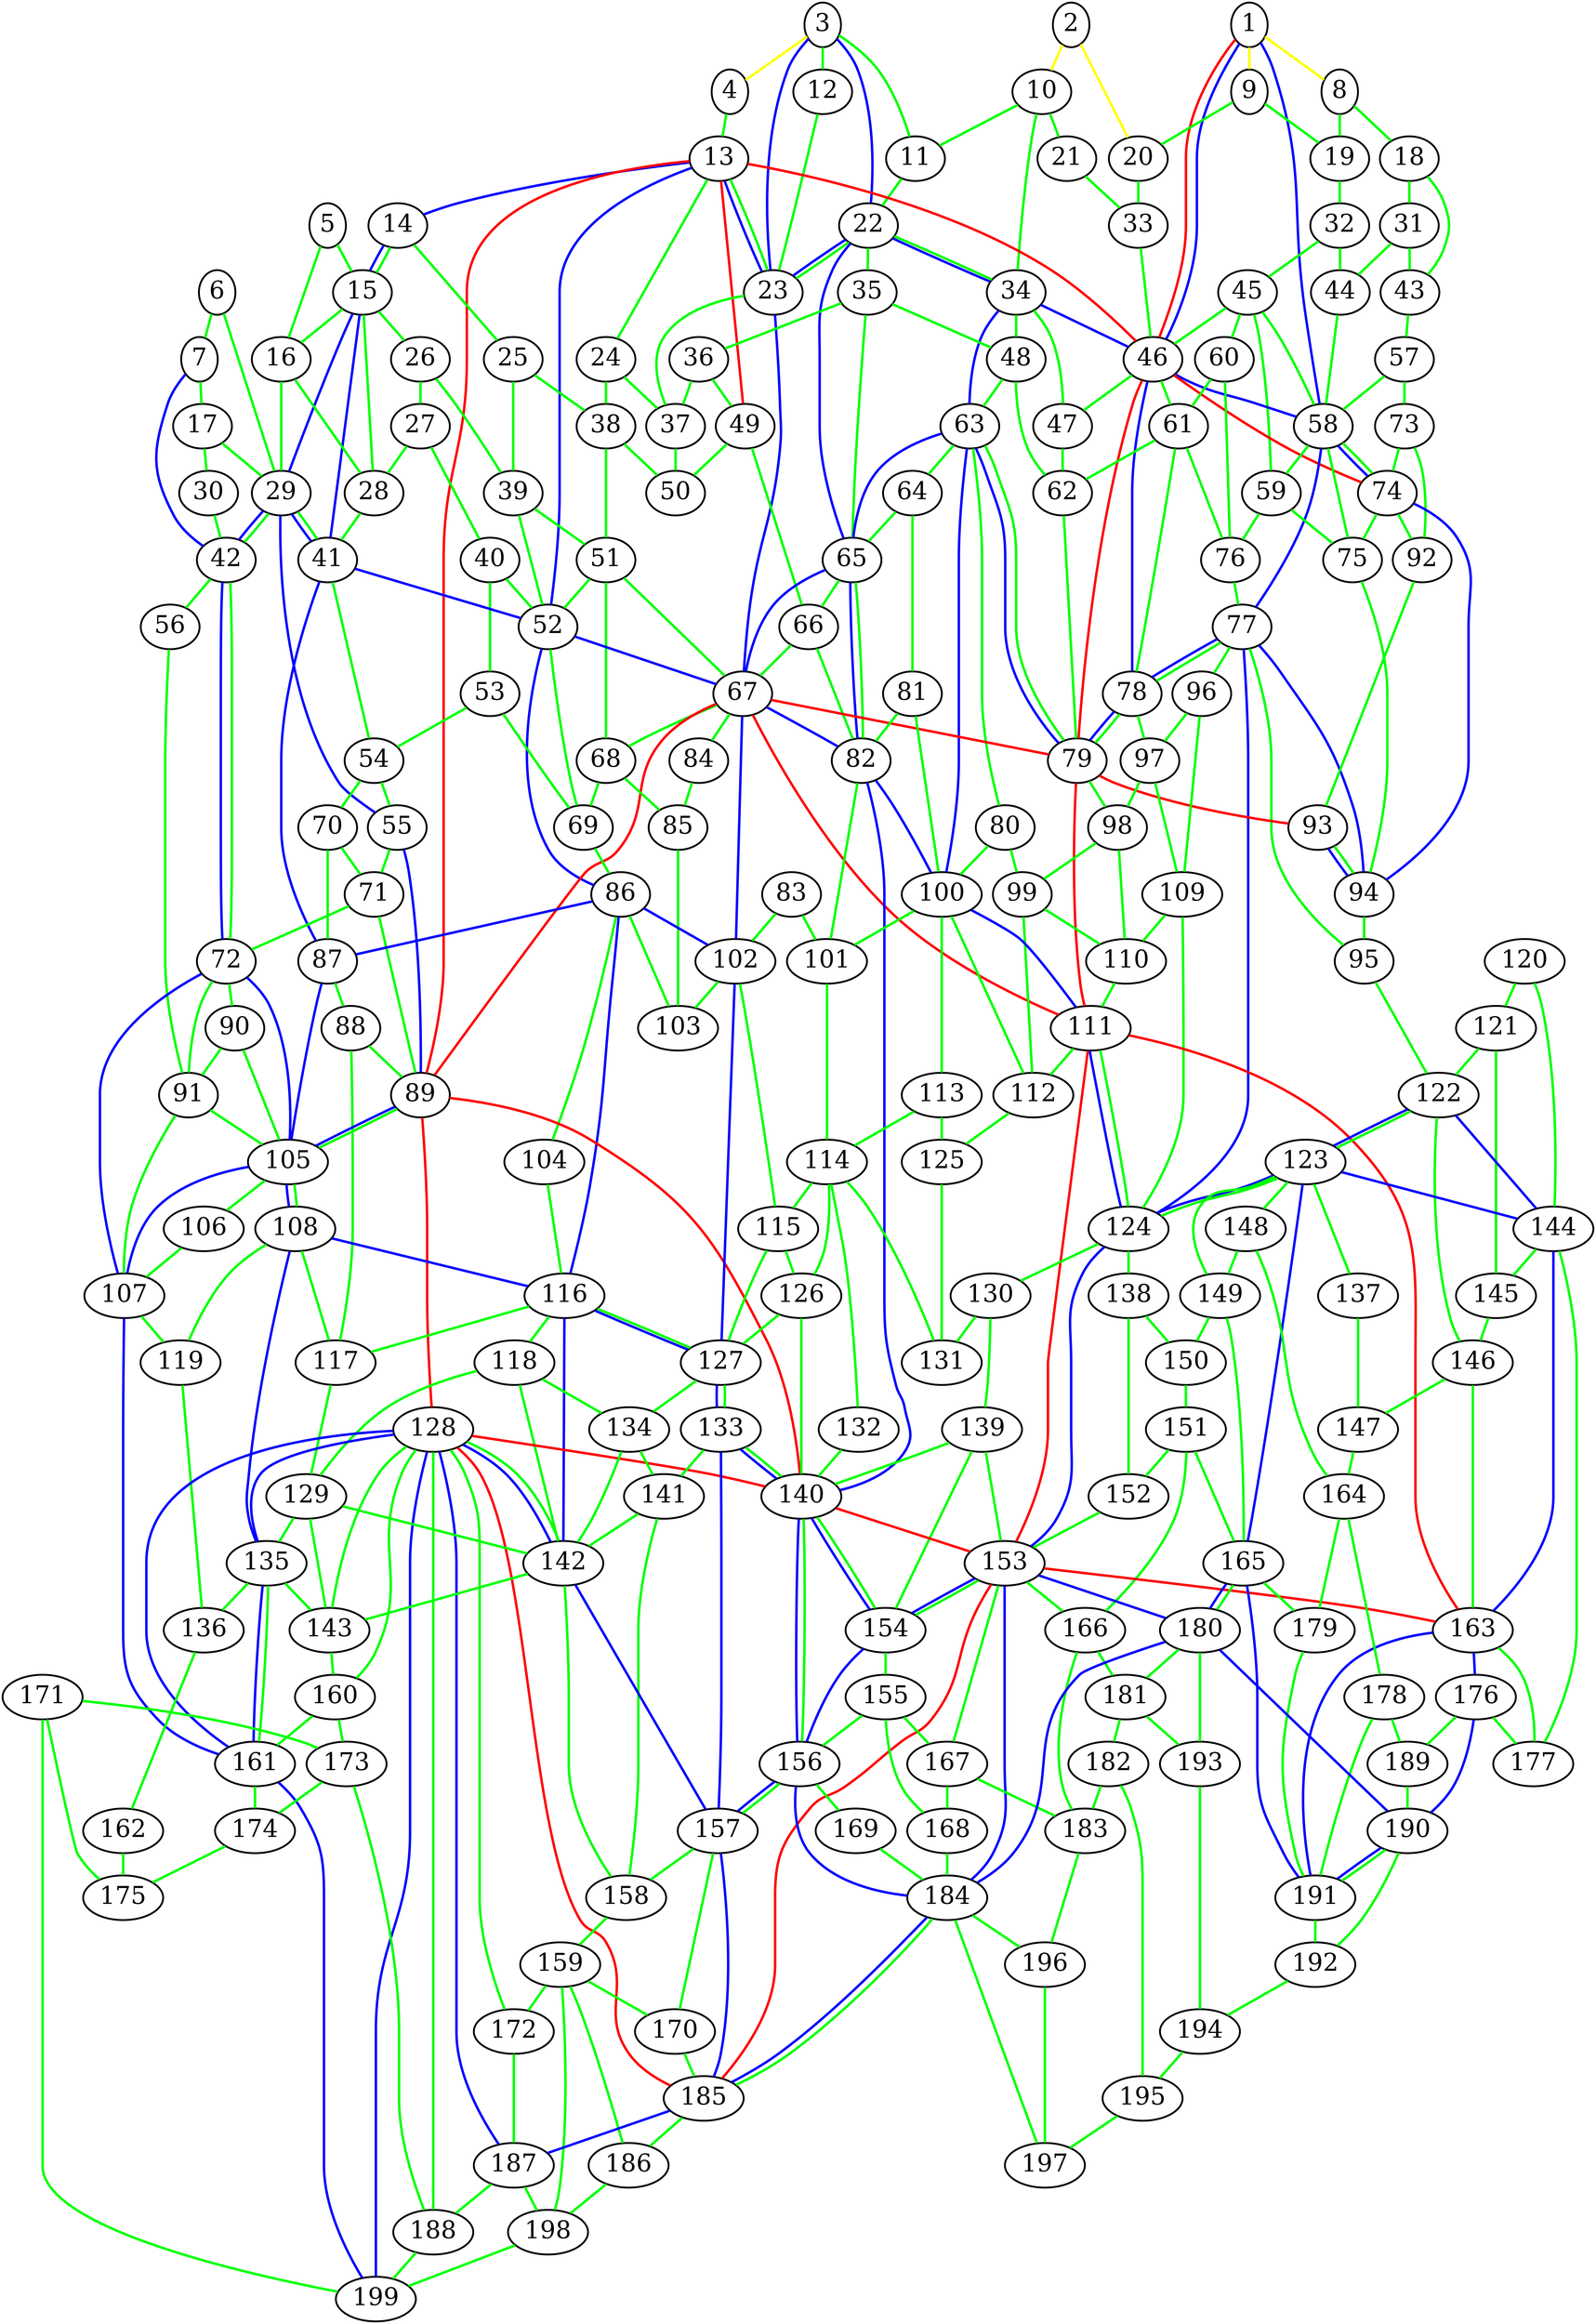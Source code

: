 graph london_graph {
1 [fontsize=40, penwidth=3];
2 [fontsize=40, penwidth=3];
3 [fontsize=40, penwidth=3];
4 [fontsize=40, penwidth=3];
5 [fontsize=40, penwidth=3];
6 [fontsize=40, penwidth=3];
7 [fontsize=40, penwidth=3];
8 [fontsize=40, penwidth=3];
9 [fontsize=40, penwidth=3];
10 [fontsize=40, penwidth=3];
11 [fontsize=40, penwidth=3];
12 [fontsize=40, penwidth=3];
13 [fontsize=40, penwidth=3];
14 [fontsize=40, penwidth=3];
15 [fontsize=40, penwidth=3];
16 [fontsize=40, penwidth=3];
17 [fontsize=40, penwidth=3];
18 [fontsize=40, penwidth=3];
19 [fontsize=40, penwidth=3];
20 [fontsize=40, penwidth=3];
21 [fontsize=40, penwidth=3];
22 [fontsize=40, penwidth=3];
23 [fontsize=40, penwidth=3];
24 [fontsize=40, penwidth=3];
25 [fontsize=40, penwidth=3];
26 [fontsize=40, penwidth=3];
27 [fontsize=40, penwidth=3];
28 [fontsize=40, penwidth=3];
29 [fontsize=40, penwidth=3];
30 [fontsize=40, penwidth=3];
31 [fontsize=40, penwidth=3];
32 [fontsize=40, penwidth=3];
33 [fontsize=40, penwidth=3];
34 [fontsize=40, penwidth=3];
35 [fontsize=40, penwidth=3];
36 [fontsize=40, penwidth=3];
37 [fontsize=40, penwidth=3];
38 [fontsize=40, penwidth=3];
39 [fontsize=40, penwidth=3];
40 [fontsize=40, penwidth=3];
41 [fontsize=40, penwidth=3];
42 [fontsize=40, penwidth=3];
43 [fontsize=40, penwidth=3];
44 [fontsize=40, penwidth=3];
45 [fontsize=40, penwidth=3];
46 [fontsize=40, penwidth=3];
47 [fontsize=40, penwidth=3];
48 [fontsize=40, penwidth=3];
49 [fontsize=40, penwidth=3];
50 [fontsize=40, penwidth=3];
51 [fontsize=40, penwidth=3];
52 [fontsize=40, penwidth=3];
53 [fontsize=40, penwidth=3];
54 [fontsize=40, penwidth=3];
55 [fontsize=40, penwidth=3];
56 [fontsize=40, penwidth=3];
57 [fontsize=40, penwidth=3];
58 [fontsize=40, penwidth=3];
59 [fontsize=40, penwidth=3];
60 [fontsize=40, penwidth=3];
61 [fontsize=40, penwidth=3];
62 [fontsize=40, penwidth=3];
63 [fontsize=40, penwidth=3];
64 [fontsize=40, penwidth=3];
65 [fontsize=40, penwidth=3];
66 [fontsize=40, penwidth=3];
67 [fontsize=40, penwidth=3];
68 [fontsize=40, penwidth=3];
69 [fontsize=40, penwidth=3];
70 [fontsize=40, penwidth=3];
71 [fontsize=40, penwidth=3];
72 [fontsize=40, penwidth=3];
73 [fontsize=40, penwidth=3];
74 [fontsize=40, penwidth=3];
75 [fontsize=40, penwidth=3];
76 [fontsize=40, penwidth=3];
77 [fontsize=40, penwidth=3];
78 [fontsize=40, penwidth=3];
79 [fontsize=40, penwidth=3];
80 [fontsize=40, penwidth=3];
81 [fontsize=40, penwidth=3];
82 [fontsize=40, penwidth=3];
83 [fontsize=40, penwidth=3];
84 [fontsize=40, penwidth=3];
85 [fontsize=40, penwidth=3];
86 [fontsize=40, penwidth=3];
87 [fontsize=40, penwidth=3];
88 [fontsize=40, penwidth=3];
89 [fontsize=40, penwidth=3];
90 [fontsize=40, penwidth=3];
91 [fontsize=40, penwidth=3];
92 [fontsize=40, penwidth=3];
93 [fontsize=40, penwidth=3];
94 [fontsize=40, penwidth=3];
95 [fontsize=40, penwidth=3];
96 [fontsize=40, penwidth=3];
97 [fontsize=40, penwidth=3];
98 [fontsize=40, penwidth=3];
99 [fontsize=40, penwidth=3];
100 [fontsize=40, penwidth=3];
101 [fontsize=40, penwidth=3];
102 [fontsize=40, penwidth=3];
103 [fontsize=40, penwidth=3];
104 [fontsize=40, penwidth=3];
105 [fontsize=40, penwidth=3];
106 [fontsize=40, penwidth=3];
107 [fontsize=40, penwidth=3];
108 [fontsize=40, penwidth=3];
109 [fontsize=40, penwidth=3];
110 [fontsize=40, penwidth=3];
111 [fontsize=40, penwidth=3];
112 [fontsize=40, penwidth=3];
113 [fontsize=40, penwidth=3];
114 [fontsize=40, penwidth=3];
115 [fontsize=40, penwidth=3];
116 [fontsize=40, penwidth=3];
117 [fontsize=40, penwidth=3];
118 [fontsize=40, penwidth=3];
119 [fontsize=40, penwidth=3];
120 [fontsize=40, penwidth=3];
121 [fontsize=40, penwidth=3];
122 [fontsize=40, penwidth=3];
123 [fontsize=40, penwidth=3];
124 [fontsize=40, penwidth=3];
125 [fontsize=40, penwidth=3];
126 [fontsize=40, penwidth=3];
127 [fontsize=40, penwidth=3];
128 [fontsize=40, penwidth=3];
129 [fontsize=40, penwidth=3];
130 [fontsize=40, penwidth=3];
131 [fontsize=40, penwidth=3];
132 [fontsize=40, penwidth=3];
133 [fontsize=40, penwidth=3];
134 [fontsize=40, penwidth=3];
135 [fontsize=40, penwidth=3];
136 [fontsize=40, penwidth=3];
137 [fontsize=40, penwidth=3];
138 [fontsize=40, penwidth=3];
139 [fontsize=40, penwidth=3];
140 [fontsize=40, penwidth=3];
141 [fontsize=40, penwidth=3];
142 [fontsize=40, penwidth=3];
143 [fontsize=40, penwidth=3];
144 [fontsize=40, penwidth=3];
145 [fontsize=40, penwidth=3];
146 [fontsize=40, penwidth=3];
147 [fontsize=40, penwidth=3];
148 [fontsize=40, penwidth=3];
149 [fontsize=40, penwidth=3];
150 [fontsize=40, penwidth=3];
151 [fontsize=40, penwidth=3];
152 [fontsize=40, penwidth=3];
153 [fontsize=40, penwidth=3];
154 [fontsize=40, penwidth=3];
155 [fontsize=40, penwidth=3];
156 [fontsize=40, penwidth=3];
157 [fontsize=40, penwidth=3];
158 [fontsize=40, penwidth=3];
159 [fontsize=40, penwidth=3];
160 [fontsize=40, penwidth=3];
161 [fontsize=40, penwidth=3];
162 [fontsize=40, penwidth=3];
163 [fontsize=40, penwidth=3];
164 [fontsize=40, penwidth=3];
165 [fontsize=40, penwidth=3];
166 [fontsize=40, penwidth=3];
167 [fontsize=40, penwidth=3];
168 [fontsize=40, penwidth=3];
169 [fontsize=40, penwidth=3];
170 [fontsize=40, penwidth=3];
171 [fontsize=40, penwidth=3];
172 [fontsize=40, penwidth=3];
173 [fontsize=40, penwidth=3];
174 [fontsize=40, penwidth=3];
175 [fontsize=40, penwidth=3];
176 [fontsize=40, penwidth=3];
177 [fontsize=40, penwidth=3];
178 [fontsize=40, penwidth=3];
179 [fontsize=40, penwidth=3];
180 [fontsize=40, penwidth=3];
181 [fontsize=40, penwidth=3];
182 [fontsize=40, penwidth=3];
183 [fontsize=40, penwidth=3];
184 [fontsize=40, penwidth=3];
185 [fontsize=40, penwidth=3];
186 [fontsize=40, penwidth=3];
187 [fontsize=40, penwidth=3];
188 [fontsize=40, penwidth=3];
189 [fontsize=40, penwidth=3];
190 [fontsize=40, penwidth=3];
191 [fontsize=40, penwidth=3];
192 [fontsize=40, penwidth=3];
193 [fontsize=40, penwidth=3];
194 [fontsize=40, penwidth=3];
195 [fontsize=40, penwidth=3];
196 [fontsize=40, penwidth=3];
197 [fontsize=40, penwidth=3];
198 [fontsize=40, penwidth=3];
199 [fontsize=40, penwidth=3];
1 -- 46  [color=red, penwidth=4];
13 -- 46  [color=red, penwidth=4];
13 -- 49  [color=red, penwidth=4];
13 -- 89  [color=red, penwidth=4];
46 -- 74  [color=red, penwidth=4];
46 -- 79  [color=red, penwidth=4];
67 -- 79  [color=red, penwidth=4];
67 -- 89  [color=red, penwidth=4];
67 -- 111  [color=red, penwidth=4];
79 -- 93  [color=red, penwidth=4];
79 -- 111  [color=red, penwidth=4];
89 -- 128  [color=red, penwidth=4];
89 -- 140  [color=red, penwidth=4];
111 -- 153  [color=red, penwidth=4];
111 -- 163  [color=red, penwidth=4];
128 -- 140  [color=red, penwidth=4];
128 -- 185  [color=red, penwidth=4];
140 -- 153  [color=red, penwidth=4];
153 -- 163  [color=red, penwidth=4];
153 -- 185  [color=red, penwidth=4];
1 -- 46  [color=blue, penwidth=4];
1 -- 58  [color=blue, penwidth=4];
3 -- 22  [color=blue, penwidth=4];
3 -- 23  [color=blue, penwidth=4];
7 -- 42  [color=blue, penwidth=4];
13 -- 14  [color=blue, penwidth=4];
13 -- 23  [color=blue, penwidth=4];
13 -- 52  [color=blue, penwidth=4];
14 -- 15  [color=blue, penwidth=4];
15 -- 29  [color=blue, penwidth=4];
15 -- 41  [color=blue, penwidth=4];
22 -- 23  [color=blue, penwidth=4];
22 -- 34  [color=blue, penwidth=4];
22 -- 65  [color=blue, penwidth=4];
23 -- 67  [color=blue, penwidth=4];
29 -- 41  [color=blue, penwidth=4];
29 -- 42  [color=blue, penwidth=4];
29 -- 55  [color=blue, penwidth=4];
34 -- 46  [color=blue, penwidth=4];
34 -- 63  [color=blue, penwidth=4];
41 -- 52  [color=blue, penwidth=4];
41 -- 87  [color=blue, penwidth=4];
42 -- 72  [color=blue, penwidth=4];
46 -- 58  [color=blue, penwidth=4];
46 -- 78  [color=blue, penwidth=4];
52 -- 67  [color=blue, penwidth=4];
52 -- 86  [color=blue, penwidth=4];
55 -- 89  [color=blue, penwidth=4];
58 -- 74  [color=blue, penwidth=4];
58 -- 77  [color=blue, penwidth=4];
63 -- 65  [color=blue, penwidth=4];
63 -- 79  [color=blue, penwidth=4];
63 -- 100  [color=blue, penwidth=4];
65 -- 67  [color=blue, penwidth=4];
65 -- 82  [color=blue, penwidth=4];
67 -- 82  [color=blue, penwidth=4];
67 -- 102  [color=blue, penwidth=4];
72 -- 105  [color=blue, penwidth=4];
72 -- 107  [color=blue, penwidth=4];
74 -- 94  [color=blue, penwidth=4];
77 -- 78  [color=blue, penwidth=4];
77 -- 94  [color=blue, penwidth=4];
77 -- 124  [color=blue, penwidth=4];
78 -- 79  [color=blue, penwidth=4];
82 -- 100  [color=blue, penwidth=4];
82 -- 140  [color=blue, penwidth=4];
86 -- 87  [color=blue, penwidth=4];
86 -- 102  [color=blue, penwidth=4];
86 -- 116  [color=blue, penwidth=4];
87 -- 105  [color=blue, penwidth=4];
89 -- 105  [color=blue, penwidth=4];
93 -- 94  [color=blue, penwidth=4];
100 -- 111  [color=blue, penwidth=4];
102 -- 127  [color=blue, penwidth=4];
105 -- 107  [color=blue, penwidth=4];
105 -- 108  [color=blue, penwidth=4];
107 -- 161  [color=blue, penwidth=4];
108 -- 116  [color=blue, penwidth=4];
108 -- 135  [color=blue, penwidth=4];
111 -- 124  [color=blue, penwidth=4];
116 -- 127  [color=blue, penwidth=4];
116 -- 142  [color=blue, penwidth=4];
122 -- 123  [color=blue, penwidth=4];
122 -- 144  [color=blue, penwidth=4];
123 -- 124  [color=blue, penwidth=4];
123 -- 144  [color=blue, penwidth=4];
123 -- 165  [color=blue, penwidth=4];
124 -- 153  [color=blue, penwidth=4];
127 -- 133  [color=blue, penwidth=4];
128 -- 135  [color=blue, penwidth=4];
128 -- 142  [color=blue, penwidth=4];
128 -- 161  [color=blue, penwidth=4];
128 -- 187  [color=blue, penwidth=4];
128 -- 199  [color=blue, penwidth=4];
133 -- 140  [color=blue, penwidth=4];
133 -- 157  [color=blue, penwidth=4];
135 -- 161  [color=blue, penwidth=4];
140 -- 154  [color=blue, penwidth=4];
140 -- 156  [color=blue, penwidth=4];
142 -- 157  [color=blue, penwidth=4];
144 -- 163  [color=blue, penwidth=4];
153 -- 154  [color=blue, penwidth=4];
153 -- 180  [color=blue, penwidth=4];
153 -- 184  [color=blue, penwidth=4];
154 -- 156  [color=blue, penwidth=4];
156 -- 157  [color=blue, penwidth=4];
156 -- 184  [color=blue, penwidth=4];
157 -- 185  [color=blue, penwidth=4];
161 -- 199  [color=blue, penwidth=4];
163 -- 176  [color=blue, penwidth=4];
163 -- 191  [color=blue, penwidth=4];
165 -- 180  [color=blue, penwidth=4];
165 -- 191  [color=blue, penwidth=4];
176 -- 190  [color=blue, penwidth=4];
180 -- 184  [color=blue, penwidth=4];
180 -- 190  [color=blue, penwidth=4];
184 -- 185  [color=blue, penwidth=4];
185 -- 187  [color=blue, penwidth=4];
190 -- 191  [color=blue, penwidth=4];
1 -- 8  [color=yellow, penwidth=4];
1 -- 9  [color=yellow, penwidth=4];
2 -- 10  [color=yellow, penwidth=4];
2 -- 20  [color=yellow, penwidth=4];
3 -- 4  [color=yellow, penwidth=4];
3 -- 11  [color=green, penwidth=4];
3 -- 12  [color=green, penwidth=4];
4 -- 13  [color=green, penwidth=4];
5 -- 15  [color=green, penwidth=4];
5 -- 16  [color=green, penwidth=4];
6 -- 7  [color=green, penwidth=4];
6 -- 29  [color=green, penwidth=4];
7 -- 17  [color=green, penwidth=4];
8 -- 18  [color=green, penwidth=4];
8 -- 19  [color=green, penwidth=4];
9 -- 19  [color=green, penwidth=4];
9 -- 20  [color=green, penwidth=4];
10 -- 11  [color=green, penwidth=4];
10 -- 21  [color=green, penwidth=4];
10 -- 34  [color=green, penwidth=4];
11 -- 22  [color=green, penwidth=4];
12 -- 23  [color=green, penwidth=4];
13 -- 23  [color=green, penwidth=4];
13 -- 24  [color=green, penwidth=4];
14 -- 15  [color=green, penwidth=4];
14 -- 25  [color=green, penwidth=4];
15 -- 16  [color=green, penwidth=4];
15 -- 26  [color=green, penwidth=4];
15 -- 28  [color=green, penwidth=4];
16 -- 28  [color=green, penwidth=4];
16 -- 29  [color=green, penwidth=4];
17 -- 29  [color=green, penwidth=4];
17 -- 30  [color=green, penwidth=4];
18 -- 31  [color=green, penwidth=4];
18 -- 43  [color=green, penwidth=4];
19 -- 32  [color=green, penwidth=4];
20 -- 33  [color=green, penwidth=4];
21 -- 33  [color=green, penwidth=4];
22 -- 23  [color=green, penwidth=4];
22 -- 34  [color=green, penwidth=4];
22 -- 35  [color=green, penwidth=4];
23 -- 37  [color=green, penwidth=4];
24 -- 37  [color=green, penwidth=4];
24 -- 38  [color=green, penwidth=4];
25 -- 38  [color=green, penwidth=4];
25 -- 39  [color=green, penwidth=4];
26 -- 27  [color=green, penwidth=4];
26 -- 39  [color=green, penwidth=4];
27 -- 28  [color=green, penwidth=4];
27 -- 40  [color=green, penwidth=4];
28 -- 41  [color=green, penwidth=4];
29 -- 41  [color=green, penwidth=4];
29 -- 42  [color=green, penwidth=4];
30 -- 42  [color=green, penwidth=4];
31 -- 43  [color=green, penwidth=4];
31 -- 44  [color=green, penwidth=4];
32 -- 44  [color=green, penwidth=4];
32 -- 45  [color=green, penwidth=4];
33 -- 46  [color=green, penwidth=4];
34 -- 47  [color=green, penwidth=4];
34 -- 48  [color=green, penwidth=4];
35 -- 36  [color=green, penwidth=4];
35 -- 48  [color=green, penwidth=4];
35 -- 65  [color=green, penwidth=4];
36 -- 37  [color=green, penwidth=4];
36 -- 49  [color=green, penwidth=4];
37 -- 50  [color=green, penwidth=4];
38 -- 50  [color=green, penwidth=4];
38 -- 51  [color=green, penwidth=4];
39 -- 51  [color=green, penwidth=4];
39 -- 52  [color=green, penwidth=4];
40 -- 52  [color=green, penwidth=4];
40 -- 53  [color=green, penwidth=4];
41 -- 54  [color=green, penwidth=4];
42 -- 56  [color=green, penwidth=4];
42 -- 72  [color=green, penwidth=4];
43 -- 57  [color=green, penwidth=4];
44 -- 58  [color=green, penwidth=4];
45 -- 46  [color=green, penwidth=4];
45 -- 58  [color=green, penwidth=4];
45 -- 59  [color=green, penwidth=4];
45 -- 60  [color=green, penwidth=4];
46 -- 47  [color=green, penwidth=4];
46 -- 61  [color=green, penwidth=4];
47 -- 62  [color=green, penwidth=4];
48 -- 62  [color=green, penwidth=4];
48 -- 63  [color=green, penwidth=4];
49 -- 50  [color=green, penwidth=4];
49 -- 66  [color=green, penwidth=4];
51 -- 52  [color=green, penwidth=4];
51 -- 67  [color=green, penwidth=4];
51 -- 68  [color=green, penwidth=4];
52 -- 69  [color=green, penwidth=4];
53 -- 54  [color=green, penwidth=4];
53 -- 69  [color=green, penwidth=4];
54 -- 55  [color=green, penwidth=4];
54 -- 70  [color=green, penwidth=4];
55 -- 71  [color=green, penwidth=4];
56 -- 91  [color=green, penwidth=4];
57 -- 58  [color=green, penwidth=4];
57 -- 73  [color=green, penwidth=4];
58 -- 59  [color=green, penwidth=4];
58 -- 74  [color=green, penwidth=4];
58 -- 75  [color=green, penwidth=4];
59 -- 75  [color=green, penwidth=4];
59 -- 76  [color=green, penwidth=4];
60 -- 61  [color=green, penwidth=4];
60 -- 76  [color=green, penwidth=4];
61 -- 62  [color=green, penwidth=4];
61 -- 76  [color=green, penwidth=4];
61 -- 78  [color=green, penwidth=4];
62 -- 79  [color=green, penwidth=4];
63 -- 64  [color=green, penwidth=4];
63 -- 79  [color=green, penwidth=4];
63 -- 80  [color=green, penwidth=4];
64 -- 65  [color=green, penwidth=4];
64 -- 81  [color=green, penwidth=4];
65 -- 66  [color=green, penwidth=4];
65 -- 82  [color=green, penwidth=4];
66 -- 67  [color=green, penwidth=4];
66 -- 82  [color=green, penwidth=4];
67 -- 68  [color=green, penwidth=4];
67 -- 84  [color=green, penwidth=4];
68 -- 69  [color=green, penwidth=4];
68 -- 85  [color=green, penwidth=4];
69 -- 86  [color=green, penwidth=4];
70 -- 71  [color=green, penwidth=4];
70 -- 87  [color=green, penwidth=4];
71 -- 72  [color=green, penwidth=4];
71 -- 89  [color=green, penwidth=4];
72 -- 90  [color=green, penwidth=4];
72 -- 91  [color=green, penwidth=4];
73 -- 74  [color=green, penwidth=4];
73 -- 92  [color=green, penwidth=4];
74 -- 75  [color=green, penwidth=4];
74 -- 92  [color=green, penwidth=4];
75 -- 94  [color=green, penwidth=4];
76 -- 77  [color=green, penwidth=4];
77 -- 78  [color=green, penwidth=4];
77 -- 95  [color=green, penwidth=4];
77 -- 96  [color=green, penwidth=4];
78 -- 79  [color=green, penwidth=4];
78 -- 97  [color=green, penwidth=4];
79 -- 98  [color=green, penwidth=4];
80 -- 99  [color=green, penwidth=4];
80 -- 100  [color=green, penwidth=4];
81 -- 82  [color=green, penwidth=4];
81 -- 100  [color=green, penwidth=4];
82 -- 101  [color=green, penwidth=4];
83 -- 101  [color=green, penwidth=4];
83 -- 102  [color=green, penwidth=4];
84 -- 85  [color=green, penwidth=4];
85 -- 103  [color=green, penwidth=4];
86 -- 103  [color=green, penwidth=4];
86 -- 104  [color=green, penwidth=4];
87 -- 88  [color=green, penwidth=4];
88 -- 89  [color=green, penwidth=4];
88 -- 117  [color=green, penwidth=4];
89 -- 105  [color=green, penwidth=4];
90 -- 91  [color=green, penwidth=4];
90 -- 105  [color=green, penwidth=4];
91 -- 105  [color=green, penwidth=4];
91 -- 107  [color=green, penwidth=4];
92 -- 93  [color=green, penwidth=4];
93 -- 94  [color=green, penwidth=4];
94 -- 95  [color=green, penwidth=4];
95 -- 122  [color=green, penwidth=4];
96 -- 97  [color=green, penwidth=4];
96 -- 109  [color=green, penwidth=4];
97 -- 98  [color=green, penwidth=4];
97 -- 109  [color=green, penwidth=4];
98 -- 99  [color=green, penwidth=4];
98 -- 110  [color=green, penwidth=4];
99 -- 110  [color=green, penwidth=4];
99 -- 112  [color=green, penwidth=4];
100 -- 101  [color=green, penwidth=4];
100 -- 112  [color=green, penwidth=4];
100 -- 113  [color=green, penwidth=4];
101 -- 114  [color=green, penwidth=4];
102 -- 103  [color=green, penwidth=4];
102 -- 115  [color=green, penwidth=4];
104 -- 116  [color=green, penwidth=4];
105 -- 106  [color=green, penwidth=4];
105 -- 108  [color=green, penwidth=4];
106 -- 107  [color=green, penwidth=4];
107 -- 119  [color=green, penwidth=4];
108 -- 117  [color=green, penwidth=4];
108 -- 119  [color=green, penwidth=4];
109 -- 110  [color=green, penwidth=4];
109 -- 124  [color=green, penwidth=4];
110 -- 111  [color=green, penwidth=4];
111 -- 112  [color=green, penwidth=4];
111 -- 124  [color=green, penwidth=4];
112 -- 125  [color=green, penwidth=4];
113 -- 114  [color=green, penwidth=4];
113 -- 125  [color=green, penwidth=4];
114 -- 115  [color=green, penwidth=4];
114 -- 126  [color=green, penwidth=4];
114 -- 131  [color=green, penwidth=4];
114 -- 132  [color=green, penwidth=4];
115 -- 126  [color=green, penwidth=4];
115 -- 127  [color=green, penwidth=4];
116 -- 117  [color=green, penwidth=4];
116 -- 118  [color=green, penwidth=4];
116 -- 127  [color=green, penwidth=4];
117 -- 129  [color=green, penwidth=4];
118 -- 129  [color=green, penwidth=4];
118 -- 134  [color=green, penwidth=4];
118 -- 142  [color=green, penwidth=4];
119 -- 136  [color=green, penwidth=4];
120 -- 121  [color=green, penwidth=4];
120 -- 144  [color=green, penwidth=4];
121 -- 122  [color=green, penwidth=4];
121 -- 145  [color=green, penwidth=4];
122 -- 123  [color=green, penwidth=4];
122 -- 146  [color=green, penwidth=4];
123 -- 124  [color=green, penwidth=4];
123 -- 137  [color=green, penwidth=4];
123 -- 148  [color=green, penwidth=4];
123 -- 149  [color=green, penwidth=4];
124 -- 130  [color=green, penwidth=4];
124 -- 138  [color=green, penwidth=4];
125 -- 131  [color=green, penwidth=4];
126 -- 127  [color=green, penwidth=4];
126 -- 140  [color=green, penwidth=4];
127 -- 133  [color=green, penwidth=4];
127 -- 134  [color=green, penwidth=4];
128 -- 142  [color=green, penwidth=4];
128 -- 143  [color=green, penwidth=4];
128 -- 160  [color=green, penwidth=4];
128 -- 172  [color=green, penwidth=4];
128 -- 188  [color=green, penwidth=4];
129 -- 135  [color=green, penwidth=4];
129 -- 142  [color=green, penwidth=4];
129 -- 143  [color=green, penwidth=4];
130 -- 131  [color=green, penwidth=4];
130 -- 139  [color=green, penwidth=4];
132 -- 140  [color=green, penwidth=4];
133 -- 140  [color=green, penwidth=4];
133 -- 141  [color=green, penwidth=4];
134 -- 141  [color=green, penwidth=4];
134 -- 142  [color=green, penwidth=4];
135 -- 136  [color=green, penwidth=4];
135 -- 143  [color=green, penwidth=4];
135 -- 161  [color=green, penwidth=4];
136 -- 162  [color=green, penwidth=4];
137 -- 147  [color=green, penwidth=4];
138 -- 150  [color=green, penwidth=4];
138 -- 152  [color=green, penwidth=4];
139 -- 140  [color=green, penwidth=4];
139 -- 153  [color=green, penwidth=4];
139 -- 154  [color=green, penwidth=4];
140 -- 154  [color=green, penwidth=4];
140 -- 156  [color=green, penwidth=4];
141 -- 142  [color=green, penwidth=4];
141 -- 158  [color=green, penwidth=4];
142 -- 143  [color=green, penwidth=4];
142 -- 158  [color=green, penwidth=4];
143 -- 160  [color=green, penwidth=4];
144 -- 145  [color=green, penwidth=4];
144 -- 177  [color=green, penwidth=4];
145 -- 146  [color=green, penwidth=4];
146 -- 147  [color=green, penwidth=4];
146 -- 163  [color=green, penwidth=4];
147 -- 164  [color=green, penwidth=4];
148 -- 149  [color=green, penwidth=4];
148 -- 164  [color=green, penwidth=4];
149 -- 150  [color=green, penwidth=4];
149 -- 165  [color=green, penwidth=4];
150 -- 151  [color=green, penwidth=4];
151 -- 152  [color=green, penwidth=4];
151 -- 165  [color=green, penwidth=4];
151 -- 166  [color=green, penwidth=4];
152 -- 153  [color=green, penwidth=4];
153 -- 154  [color=green, penwidth=4];
153 -- 166  [color=green, penwidth=4];
153 -- 167  [color=green, penwidth=4];
154 -- 155  [color=green, penwidth=4];
155 -- 156  [color=green, penwidth=4];
155 -- 167  [color=green, penwidth=4];
155 -- 168  [color=green, penwidth=4];
156 -- 157  [color=green, penwidth=4];
156 -- 169  [color=green, penwidth=4];
157 -- 158  [color=green, penwidth=4];
157 -- 170  [color=green, penwidth=4];
158 -- 159  [color=green, penwidth=4];
159 -- 170  [color=green, penwidth=4];
159 -- 172  [color=green, penwidth=4];
159 -- 186  [color=green, penwidth=4];
159 -- 198  [color=green, penwidth=4];
160 -- 161  [color=green, penwidth=4];
160 -- 173  [color=green, penwidth=4];
161 -- 174  [color=green, penwidth=4];
162 -- 175  [color=green, penwidth=4];
163 -- 177  [color=green, penwidth=4];
164 -- 178  [color=green, penwidth=4];
164 -- 179  [color=green, penwidth=4];
165 -- 179  [color=green, penwidth=4];
165 -- 180  [color=green, penwidth=4];
166 -- 181  [color=green, penwidth=4];
166 -- 183  [color=green, penwidth=4];
167 -- 168  [color=green, penwidth=4];
167 -- 183  [color=green, penwidth=4];
168 -- 184  [color=green, penwidth=4];
169 -- 184  [color=green, penwidth=4];
170 -- 185  [color=green, penwidth=4];
171 -- 173  [color=green, penwidth=4];
171 -- 175  [color=green, penwidth=4];
171 -- 199  [color=green, penwidth=4];
172 -- 187  [color=green, penwidth=4];
173 -- 174  [color=green, penwidth=4];
173 -- 188  [color=green, penwidth=4];
174 -- 175  [color=green, penwidth=4];
176 -- 177  [color=green, penwidth=4];
176 -- 189  [color=green, penwidth=4];
178 -- 189  [color=green, penwidth=4];
178 -- 191  [color=green, penwidth=4];
179 -- 191  [color=green, penwidth=4];
180 -- 181  [color=green, penwidth=4];
180 -- 193  [color=green, penwidth=4];
181 -- 182  [color=green, penwidth=4];
181 -- 193  [color=green, penwidth=4];
182 -- 183  [color=green, penwidth=4];
182 -- 195  [color=green, penwidth=4];
183 -- 196  [color=green, penwidth=4];
184 -- 185  [color=green, penwidth=4];
184 -- 196  [color=green, penwidth=4];
184 -- 197  [color=green, penwidth=4];
185 -- 186  [color=green, penwidth=4];
186 -- 198  [color=green, penwidth=4];
187 -- 188  [color=green, penwidth=4];
187 -- 198  [color=green, penwidth=4];
188 -- 199  [color=green, penwidth=4];
189 -- 190  [color=green, penwidth=4];
190 -- 191  [color=green, penwidth=4];
190 -- 192  [color=green, penwidth=4];
191 -- 192  [color=green, penwidth=4];
192 -- 194  [color=green, penwidth=4];
193 -- 194  [color=green, penwidth=4];
194 -- 195  [color=green, penwidth=4];
195 -- 197  [color=green, penwidth=4];
196 -- 197  [color=green, penwidth=4];
198 -- 199  [color=green, penwidth=4];
}
